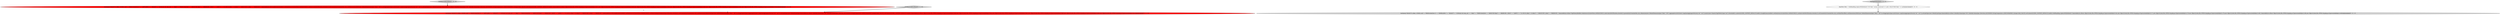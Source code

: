 digraph {
3 [style = filled, label = "testQuery(\"SELECT t1.dim1, SUM(t1.cnt)\" + \"FROM druid.foo t1\" + \" LEFT JOIN (\" + \" SELECT\" + \" SUM(cnt) AS sum_cnt,\" + \" dim2\" + \" FROM druid.foo\" + \" GROUP BY dim2\" + \" ORDER BY 1 DESC\" + \" LIMIT 2\" + \") t2 ON (t1.dim2 = t2.dim2)\" + \"GROUP BY t1.dim1\" + \"ORDER BY 1\",ImmutableList.of(GroupByQuery.builder().setDataSource(CalciteTests.DATASOURCE1).setInterval(querySegmentSpec(Filtration.eternity())).setGranularity(Granularities.ALL).setDimensions(dimensionSpec(new DefaultDimensionSpec(\"dim1\",\"d0\"))).setAggregatorSpecs(aggregators(new LongSumAggregatorFactory(\"a0\",\"cnt\"))).setLimitSpec(new DefaultLimitSpec(ImmutableList.of(new OrderByColumnSpec(\"d0\",OrderByColumnSpec.Direction.ASCENDING,StringComparators.LEXICOGRAPHIC)),Integer.MAX_VALUE)).setContext(QUERY_CONTEXT_DEFAULT).build()),ImmutableList.of(new Object((((edu.fdu.CPPDG.tinypdg.pe.ExpressionInfo@a21ba9,new Object((((edu.fdu.CPPDG.tinypdg.pe.ExpressionInfo@a21bae,new Object((((edu.fdu.CPPDG.tinypdg.pe.ExpressionInfo@a21bb3,new Object((((edu.fdu.CPPDG.tinypdg.pe.ExpressionInfo@a21bb8,new Object((((edu.fdu.CPPDG.tinypdg.pe.ExpressionInfo@a21bbd,new Object((((edu.fdu.CPPDG.tinypdg.pe.ExpressionInfo@a21bc2))@@@3@@@['0', '1', '0']", fillcolor = red, shape = ellipse image = "AAA1AAABBB2BBB"];
1 [style = filled, label = "testRemovableLeftJoin['1', '0', '0']", fillcolor = lightgray, shape = diamond image = "AAA0AAABBB1BBB"];
6 [style = filled, label = "DimFilter filter = NullHandling.replaceWithDefault()? IN(\"dim2\",Arrays.asList(null,\"a\"),null): SELECTOR(\"dim2\",\"a\",null)@@@3@@@['0', '0', '1']", fillcolor = white, shape = ellipse image = "AAA0AAABBB3BBB"];
0 [style = filled, label = "testQuery(\"SELECT t1.dim1, SUM(t1.cnt)\" + \"FROM druid.foo t1\" + \" LEFT JOIN (\" + \" SELECT\" + \" SUM(cnt) AS sum_cnt,\" + \" dim2\" + \" FROM druid.foo\" + \" GROUP BY dim2\" + \" ORDER BY 1 DESC\" + \" LIMIT 2\" + \") t2 ON (t1.dim2 = t2.dim2)\" + \"GROUP BY t1.dim1\" + \"ORDER BY 1\",ImmutableList.of(GroupByQuery.builder().setDataSource(CalciteTests.DATASOURCE1).setInterval(QSS(Filtration.eternity())).setGranularity(Granularities.ALL).setDimensions(DIMS(new DefaultDimensionSpec(\"dim1\",\"d0\"))).setAggregatorSpecs(AGGS(new LongSumAggregatorFactory(\"a0\",\"cnt\"))).setLimitSpec(new DefaultLimitSpec(ImmutableList.of(new OrderByColumnSpec(\"d0\",OrderByColumnSpec.Direction.ASCENDING,StringComparators.LEXICOGRAPHIC)),Integer.MAX_VALUE)).setContext(QUERY_CONTEXT_DEFAULT).build()),ImmutableList.of(new Object((((edu.fdu.CPPDG.tinypdg.pe.ExpressionInfo@a21b31,new Object((((edu.fdu.CPPDG.tinypdg.pe.ExpressionInfo@a21b36,new Object((((edu.fdu.CPPDG.tinypdg.pe.ExpressionInfo@a21b3b,new Object((((edu.fdu.CPPDG.tinypdg.pe.ExpressionInfo@a21b40,new Object((((edu.fdu.CPPDG.tinypdg.pe.ExpressionInfo@a21b45,new Object((((edu.fdu.CPPDG.tinypdg.pe.ExpressionInfo@a21b4a))@@@3@@@['1', '0', '0']", fillcolor = red, shape = ellipse image = "AAA1AAABBB1BBB"];
5 [style = filled, label = "testQuery(\"SELECT t1.dim1, SUM(t1.cnt)\" + \"FROM druid.foo t1\" + \" INNER JOIN (\" + \" SELECT\" + \" SUM(cnt) AS sum_cnt,\" + \" dim2\" + \" FROM druid.foo\" + \" GROUP BY dim2\" + \" ORDER BY 1 DESC\" + \" LIMIT 2\" + \") t2 ON (t1.dim2 = t2.dim2)\" + \"GROUP BY t1.dim1\" + \"ORDER BY 1\",ImmutableList.of(new TopNQueryBuilder().dataSource(CalciteTests.DATASOURCE1).intervals(QSS(Filtration.eternity())).granularity(Granularities.ALL).dimension(new DefaultDimensionSpec(\"dim2\",\"d0\")).aggregators(AGGS(new LongSumAggregatorFactory(\"a0\",\"cnt\"))).metric(new NumericTopNMetricSpec(\"a0\")).threshold(2).context(QUERY_CONTEXT_DEFAULT).build(),GroupByQuery.builder().setDataSource(CalciteTests.DATASOURCE1).setInterval(QSS(Filtration.eternity())).setGranularity(Granularities.ALL).setDimFilter(filter).setDimensions(DIMS(new DefaultDimensionSpec(\"dim1\",\"d0\"))).setAggregatorSpecs(AGGS(new LongSumAggregatorFactory(\"a0\",\"cnt\"))).setLimitSpec(new DefaultLimitSpec(ImmutableList.of(new OrderByColumnSpec(\"d0\",OrderByColumnSpec.Direction.ASCENDING,StringComparators.LEXICOGRAPHIC)),Integer.MAX_VALUE)).setContext(QUERY_CONTEXT_DEFAULT).build()),NullHandling.replaceWithDefault()? ImmutableList.of(new Object((((edu.fdu.CPPDG.tinypdg.pe.ExpressionInfo@a21c6c,new Object((((edu.fdu.CPPDG.tinypdg.pe.ExpressionInfo@a21c71,new Object((((edu.fdu.CPPDG.tinypdg.pe.ExpressionInfo@a21c76,new Object((((edu.fdu.CPPDG.tinypdg.pe.ExpressionInfo@a21c7b,new Object((((edu.fdu.CPPDG.tinypdg.pe.ExpressionInfo@a21c80): ImmutableList.of(new Object((((edu.fdu.CPPDG.tinypdg.pe.ExpressionInfo@a21c88,new Object((((edu.fdu.CPPDG.tinypdg.pe.ExpressionInfo@a21c8d))@@@4@@@['0', '0', '1']", fillcolor = lightgray, shape = ellipse image = "AAA0AAABBB3BBB"];
2 [style = filled, label = "testRemovableLeftJoin['0', '1', '0']", fillcolor = lightgray, shape = diamond image = "AAA0AAABBB2BBB"];
4 [style = filled, label = "testTopNFilterJoin['0', '0', '1']", fillcolor = lightgray, shape = diamond image = "AAA0AAABBB3BBB"];
6->5 [style = bold, label=""];
0->3 [style = dashed, label="0"];
1->0 [style = bold, label=""];
4->6 [style = bold, label=""];
2->3 [style = bold, label=""];
}
